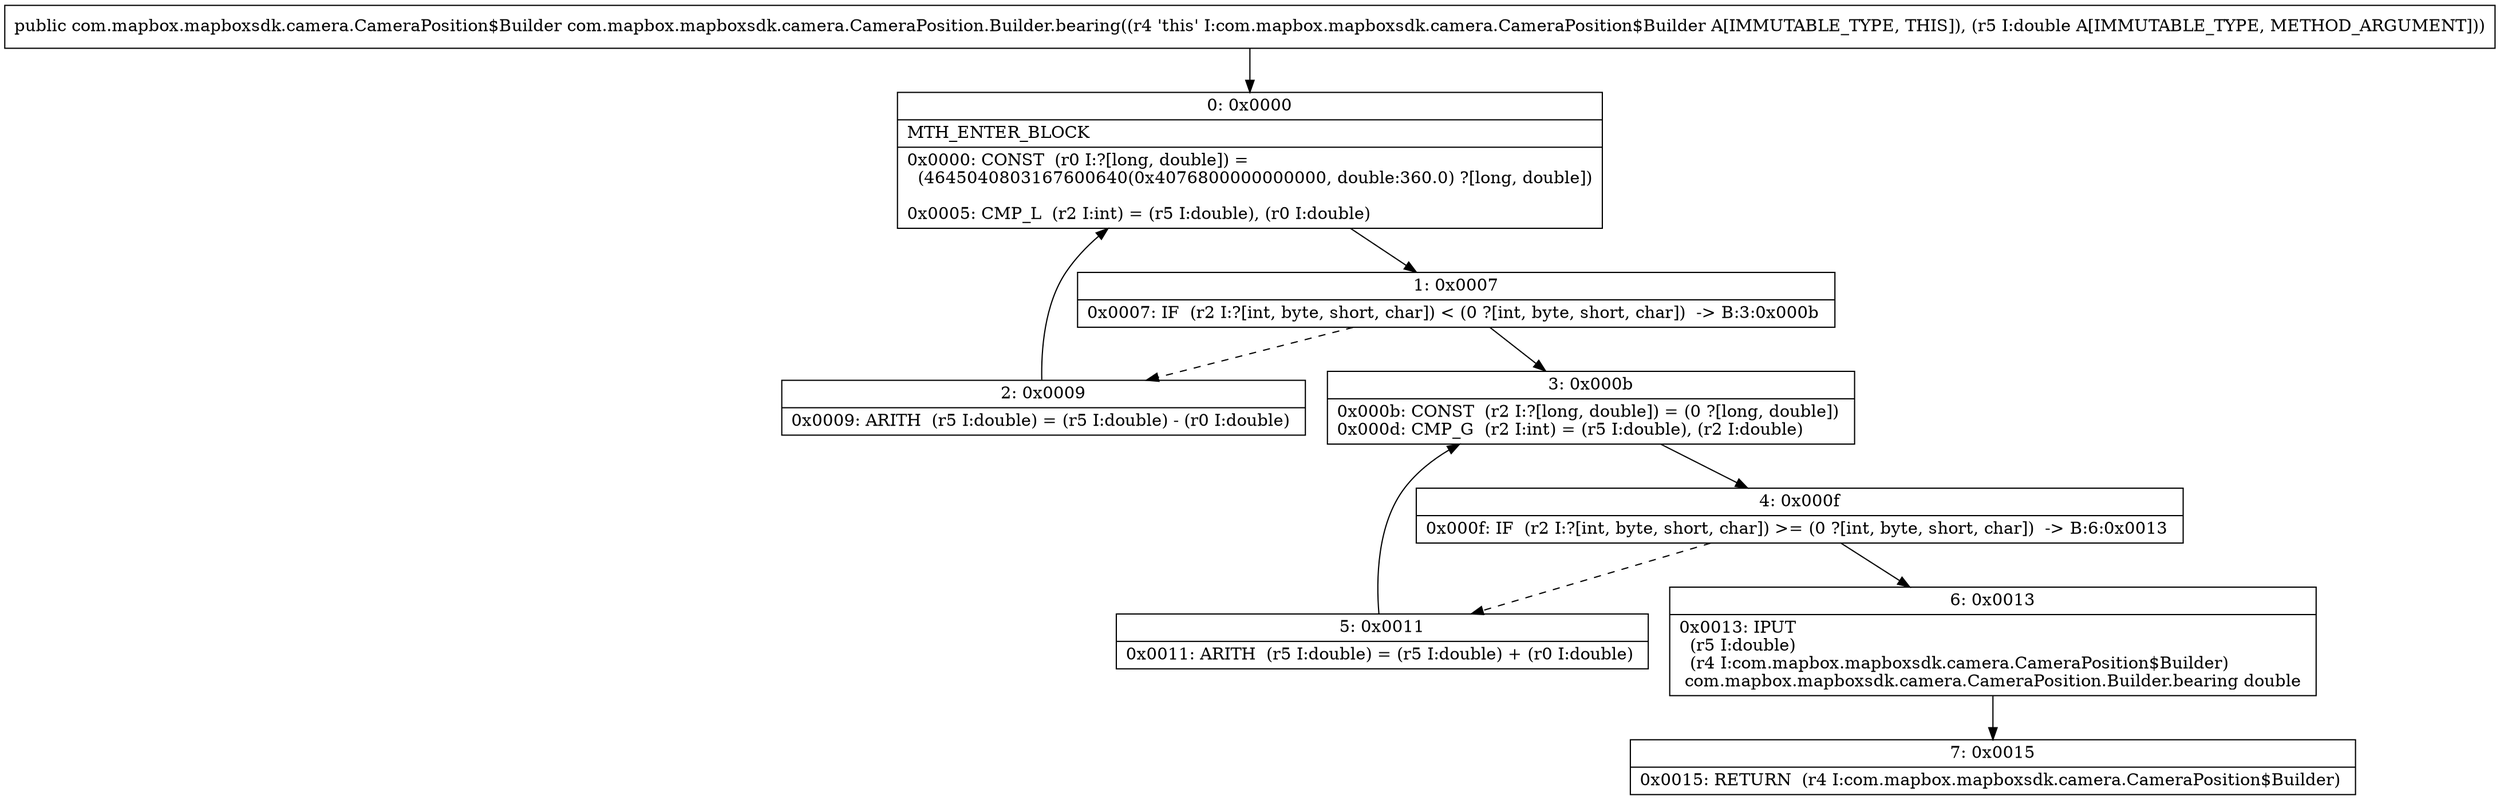 digraph "CFG forcom.mapbox.mapboxsdk.camera.CameraPosition.Builder.bearing(D)Lcom\/mapbox\/mapboxsdk\/camera\/CameraPosition$Builder;" {
Node_0 [shape=record,label="{0\:\ 0x0000|MTH_ENTER_BLOCK\l|0x0000: CONST  (r0 I:?[long, double]) = \l  (4645040803167600640(0x4076800000000000, double:360.0) ?[long, double])\l \l0x0005: CMP_L  (r2 I:int) = (r5 I:double), (r0 I:double) \l}"];
Node_1 [shape=record,label="{1\:\ 0x0007|0x0007: IF  (r2 I:?[int, byte, short, char]) \< (0 ?[int, byte, short, char])  \-\> B:3:0x000b \l}"];
Node_2 [shape=record,label="{2\:\ 0x0009|0x0009: ARITH  (r5 I:double) = (r5 I:double) \- (r0 I:double) \l}"];
Node_3 [shape=record,label="{3\:\ 0x000b|0x000b: CONST  (r2 I:?[long, double]) = (0 ?[long, double]) \l0x000d: CMP_G  (r2 I:int) = (r5 I:double), (r2 I:double) \l}"];
Node_4 [shape=record,label="{4\:\ 0x000f|0x000f: IF  (r2 I:?[int, byte, short, char]) \>= (0 ?[int, byte, short, char])  \-\> B:6:0x0013 \l}"];
Node_5 [shape=record,label="{5\:\ 0x0011|0x0011: ARITH  (r5 I:double) = (r5 I:double) + (r0 I:double) \l}"];
Node_6 [shape=record,label="{6\:\ 0x0013|0x0013: IPUT  \l  (r5 I:double)\l  (r4 I:com.mapbox.mapboxsdk.camera.CameraPosition$Builder)\l com.mapbox.mapboxsdk.camera.CameraPosition.Builder.bearing double \l}"];
Node_7 [shape=record,label="{7\:\ 0x0015|0x0015: RETURN  (r4 I:com.mapbox.mapboxsdk.camera.CameraPosition$Builder) \l}"];
MethodNode[shape=record,label="{public com.mapbox.mapboxsdk.camera.CameraPosition$Builder com.mapbox.mapboxsdk.camera.CameraPosition.Builder.bearing((r4 'this' I:com.mapbox.mapboxsdk.camera.CameraPosition$Builder A[IMMUTABLE_TYPE, THIS]), (r5 I:double A[IMMUTABLE_TYPE, METHOD_ARGUMENT])) }"];
MethodNode -> Node_0;
Node_0 -> Node_1;
Node_1 -> Node_2[style=dashed];
Node_1 -> Node_3;
Node_2 -> Node_0;
Node_3 -> Node_4;
Node_4 -> Node_5[style=dashed];
Node_4 -> Node_6;
Node_5 -> Node_3;
Node_6 -> Node_7;
}

